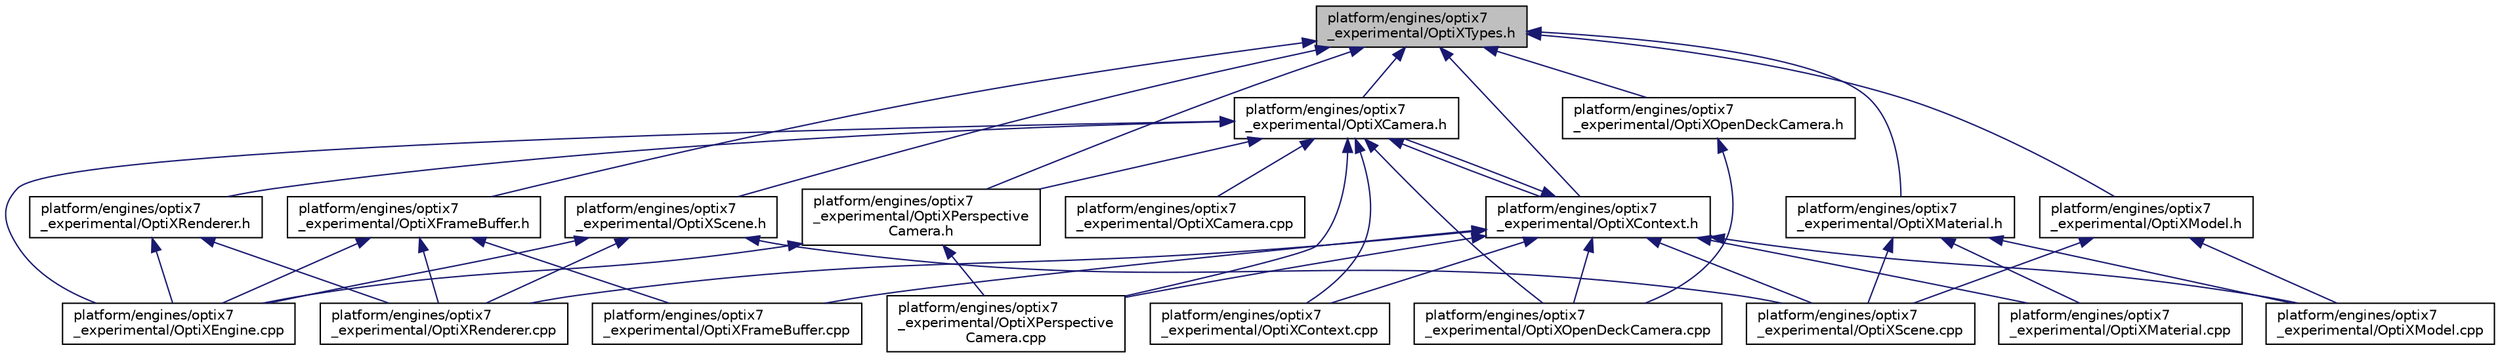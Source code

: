 digraph "platform/engines/optix7_experimental/OptiXTypes.h"
{
 // LATEX_PDF_SIZE
  edge [fontname="Helvetica",fontsize="10",labelfontname="Helvetica",labelfontsize="10"];
  node [fontname="Helvetica",fontsize="10",shape=record];
  Node1 [label="platform/engines/optix7\l_experimental/OptiXTypes.h",height=0.2,width=0.4,color="black", fillcolor="grey75", style="filled", fontcolor="black",tooltip=" "];
  Node1 -> Node2 [dir="back",color="midnightblue",fontsize="10",style="solid",fontname="Helvetica"];
  Node2 [label="platform/engines/optix7\l_experimental/OptiXCamera.h",height=0.2,width=0.4,color="black", fillcolor="white", style="filled",URL="$d5/ddb/optix7__experimental_2OptiXCamera_8h.html",tooltip=" "];
  Node2 -> Node3 [dir="back",color="midnightblue",fontsize="10",style="solid",fontname="Helvetica"];
  Node3 [label="platform/engines/optix7\l_experimental/OptiXCamera.cpp",height=0.2,width=0.4,color="black", fillcolor="white", style="filled",URL="$db/dc3/optix7__experimental_2OptiXCamera_8cpp.html",tooltip=" "];
  Node2 -> Node4 [dir="back",color="midnightblue",fontsize="10",style="solid",fontname="Helvetica"];
  Node4 [label="platform/engines/optix7\l_experimental/OptiXContext.cpp",height=0.2,width=0.4,color="black", fillcolor="white", style="filled",URL="$d2/dc1/optix7__experimental_2OptiXContext_8cpp.html",tooltip=" "];
  Node2 -> Node5 [dir="back",color="midnightblue",fontsize="10",style="solid",fontname="Helvetica"];
  Node5 [label="platform/engines/optix7\l_experimental/OptiXContext.h",height=0.2,width=0.4,color="black", fillcolor="white", style="filled",URL="$da/d50/optix7__experimental_2OptiXContext_8h.html",tooltip=" "];
  Node5 -> Node2 [dir="back",color="midnightblue",fontsize="10",style="solid",fontname="Helvetica"];
  Node5 -> Node4 [dir="back",color="midnightblue",fontsize="10",style="solid",fontname="Helvetica"];
  Node5 -> Node6 [dir="back",color="midnightblue",fontsize="10",style="solid",fontname="Helvetica"];
  Node6 [label="platform/engines/optix7\l_experimental/OptiXFrameBuffer.cpp",height=0.2,width=0.4,color="black", fillcolor="white", style="filled",URL="$d7/de4/optix7__experimental_2OptiXFrameBuffer_8cpp.html",tooltip=" "];
  Node5 -> Node7 [dir="back",color="midnightblue",fontsize="10",style="solid",fontname="Helvetica"];
  Node7 [label="platform/engines/optix7\l_experimental/OptiXMaterial.cpp",height=0.2,width=0.4,color="black", fillcolor="white", style="filled",URL="$d1/d30/optix7__experimental_2OptiXMaterial_8cpp.html",tooltip=" "];
  Node5 -> Node8 [dir="back",color="midnightblue",fontsize="10",style="solid",fontname="Helvetica"];
  Node8 [label="platform/engines/optix7\l_experimental/OptiXModel.cpp",height=0.2,width=0.4,color="black", fillcolor="white", style="filled",URL="$de/dab/optix7__experimental_2OptiXModel_8cpp.html",tooltip=" "];
  Node5 -> Node9 [dir="back",color="midnightblue",fontsize="10",style="solid",fontname="Helvetica"];
  Node9 [label="platform/engines/optix7\l_experimental/OptiXOpenDeckCamera.cpp",height=0.2,width=0.4,color="black", fillcolor="white", style="filled",URL="$d2/d6c/OptiXOpenDeckCamera_8cpp.html",tooltip=" "];
  Node5 -> Node10 [dir="back",color="midnightblue",fontsize="10",style="solid",fontname="Helvetica"];
  Node10 [label="platform/engines/optix7\l_experimental/OptiXPerspective\lCamera.cpp",height=0.2,width=0.4,color="black", fillcolor="white", style="filled",URL="$d5/d82/optix7__experimental_2OptiXPerspectiveCamera_8cpp.html",tooltip=" "];
  Node5 -> Node11 [dir="back",color="midnightblue",fontsize="10",style="solid",fontname="Helvetica"];
  Node11 [label="platform/engines/optix7\l_experimental/OptiXRenderer.cpp",height=0.2,width=0.4,color="black", fillcolor="white", style="filled",URL="$d7/d49/optix7__experimental_2OptiXRenderer_8cpp.html",tooltip=" "];
  Node5 -> Node12 [dir="back",color="midnightblue",fontsize="10",style="solid",fontname="Helvetica"];
  Node12 [label="platform/engines/optix7\l_experimental/OptiXScene.cpp",height=0.2,width=0.4,color="black", fillcolor="white", style="filled",URL="$dd/d20/optix7__experimental_2OptiXScene_8cpp.html",tooltip=" "];
  Node2 -> Node13 [dir="back",color="midnightblue",fontsize="10",style="solid",fontname="Helvetica"];
  Node13 [label="platform/engines/optix7\l_experimental/OptiXEngine.cpp",height=0.2,width=0.4,color="black", fillcolor="white", style="filled",URL="$d5/dfe/optix7__experimental_2OptiXEngine_8cpp.html",tooltip=" "];
  Node2 -> Node9 [dir="back",color="midnightblue",fontsize="10",style="solid",fontname="Helvetica"];
  Node2 -> Node10 [dir="back",color="midnightblue",fontsize="10",style="solid",fontname="Helvetica"];
  Node2 -> Node14 [dir="back",color="midnightblue",fontsize="10",style="solid",fontname="Helvetica"];
  Node14 [label="platform/engines/optix7\l_experimental/OptiXPerspective\lCamera.h",height=0.2,width=0.4,color="black", fillcolor="white", style="filled",URL="$d5/d14/optix7__experimental_2OptiXPerspectiveCamera_8h.html",tooltip=" "];
  Node14 -> Node13 [dir="back",color="midnightblue",fontsize="10",style="solid",fontname="Helvetica"];
  Node14 -> Node10 [dir="back",color="midnightblue",fontsize="10",style="solid",fontname="Helvetica"];
  Node2 -> Node15 [dir="back",color="midnightblue",fontsize="10",style="solid",fontname="Helvetica"];
  Node15 [label="platform/engines/optix7\l_experimental/OptiXRenderer.h",height=0.2,width=0.4,color="black", fillcolor="white", style="filled",URL="$dd/d90/optix7__experimental_2OptiXRenderer_8h.html",tooltip=" "];
  Node15 -> Node13 [dir="back",color="midnightblue",fontsize="10",style="solid",fontname="Helvetica"];
  Node15 -> Node11 [dir="back",color="midnightblue",fontsize="10",style="solid",fontname="Helvetica"];
  Node1 -> Node5 [dir="back",color="midnightblue",fontsize="10",style="solid",fontname="Helvetica"];
  Node1 -> Node16 [dir="back",color="midnightblue",fontsize="10",style="solid",fontname="Helvetica"];
  Node16 [label="platform/engines/optix7\l_experimental/OptiXFrameBuffer.h",height=0.2,width=0.4,color="black", fillcolor="white", style="filled",URL="$d4/de5/optix7__experimental_2OptiXFrameBuffer_8h.html",tooltip=" "];
  Node16 -> Node13 [dir="back",color="midnightblue",fontsize="10",style="solid",fontname="Helvetica"];
  Node16 -> Node6 [dir="back",color="midnightblue",fontsize="10",style="solid",fontname="Helvetica"];
  Node16 -> Node11 [dir="back",color="midnightblue",fontsize="10",style="solid",fontname="Helvetica"];
  Node1 -> Node17 [dir="back",color="midnightblue",fontsize="10",style="solid",fontname="Helvetica"];
  Node17 [label="platform/engines/optix7\l_experimental/OptiXMaterial.h",height=0.2,width=0.4,color="black", fillcolor="white", style="filled",URL="$d2/d72/optix7__experimental_2OptiXMaterial_8h.html",tooltip=" "];
  Node17 -> Node7 [dir="back",color="midnightblue",fontsize="10",style="solid",fontname="Helvetica"];
  Node17 -> Node8 [dir="back",color="midnightblue",fontsize="10",style="solid",fontname="Helvetica"];
  Node17 -> Node12 [dir="back",color="midnightblue",fontsize="10",style="solid",fontname="Helvetica"];
  Node1 -> Node18 [dir="back",color="midnightblue",fontsize="10",style="solid",fontname="Helvetica"];
  Node18 [label="platform/engines/optix7\l_experimental/OptiXModel.h",height=0.2,width=0.4,color="black", fillcolor="white", style="filled",URL="$d3/d04/optix7__experimental_2OptiXModel_8h.html",tooltip=" "];
  Node18 -> Node8 [dir="back",color="midnightblue",fontsize="10",style="solid",fontname="Helvetica"];
  Node18 -> Node12 [dir="back",color="midnightblue",fontsize="10",style="solid",fontname="Helvetica"];
  Node1 -> Node19 [dir="back",color="midnightblue",fontsize="10",style="solid",fontname="Helvetica"];
  Node19 [label="platform/engines/optix7\l_experimental/OptiXOpenDeckCamera.h",height=0.2,width=0.4,color="black", fillcolor="white", style="filled",URL="$d9/d03/OptiXOpenDeckCamera_8h.html",tooltip=" "];
  Node19 -> Node9 [dir="back",color="midnightblue",fontsize="10",style="solid",fontname="Helvetica"];
  Node1 -> Node14 [dir="back",color="midnightblue",fontsize="10",style="solid",fontname="Helvetica"];
  Node1 -> Node20 [dir="back",color="midnightblue",fontsize="10",style="solid",fontname="Helvetica"];
  Node20 [label="platform/engines/optix7\l_experimental/OptiXScene.h",height=0.2,width=0.4,color="black", fillcolor="white", style="filled",URL="$d3/d54/optix7__experimental_2OptiXScene_8h.html",tooltip=" "];
  Node20 -> Node13 [dir="back",color="midnightblue",fontsize="10",style="solid",fontname="Helvetica"];
  Node20 -> Node11 [dir="back",color="midnightblue",fontsize="10",style="solid",fontname="Helvetica"];
  Node20 -> Node12 [dir="back",color="midnightblue",fontsize="10",style="solid",fontname="Helvetica"];
}
